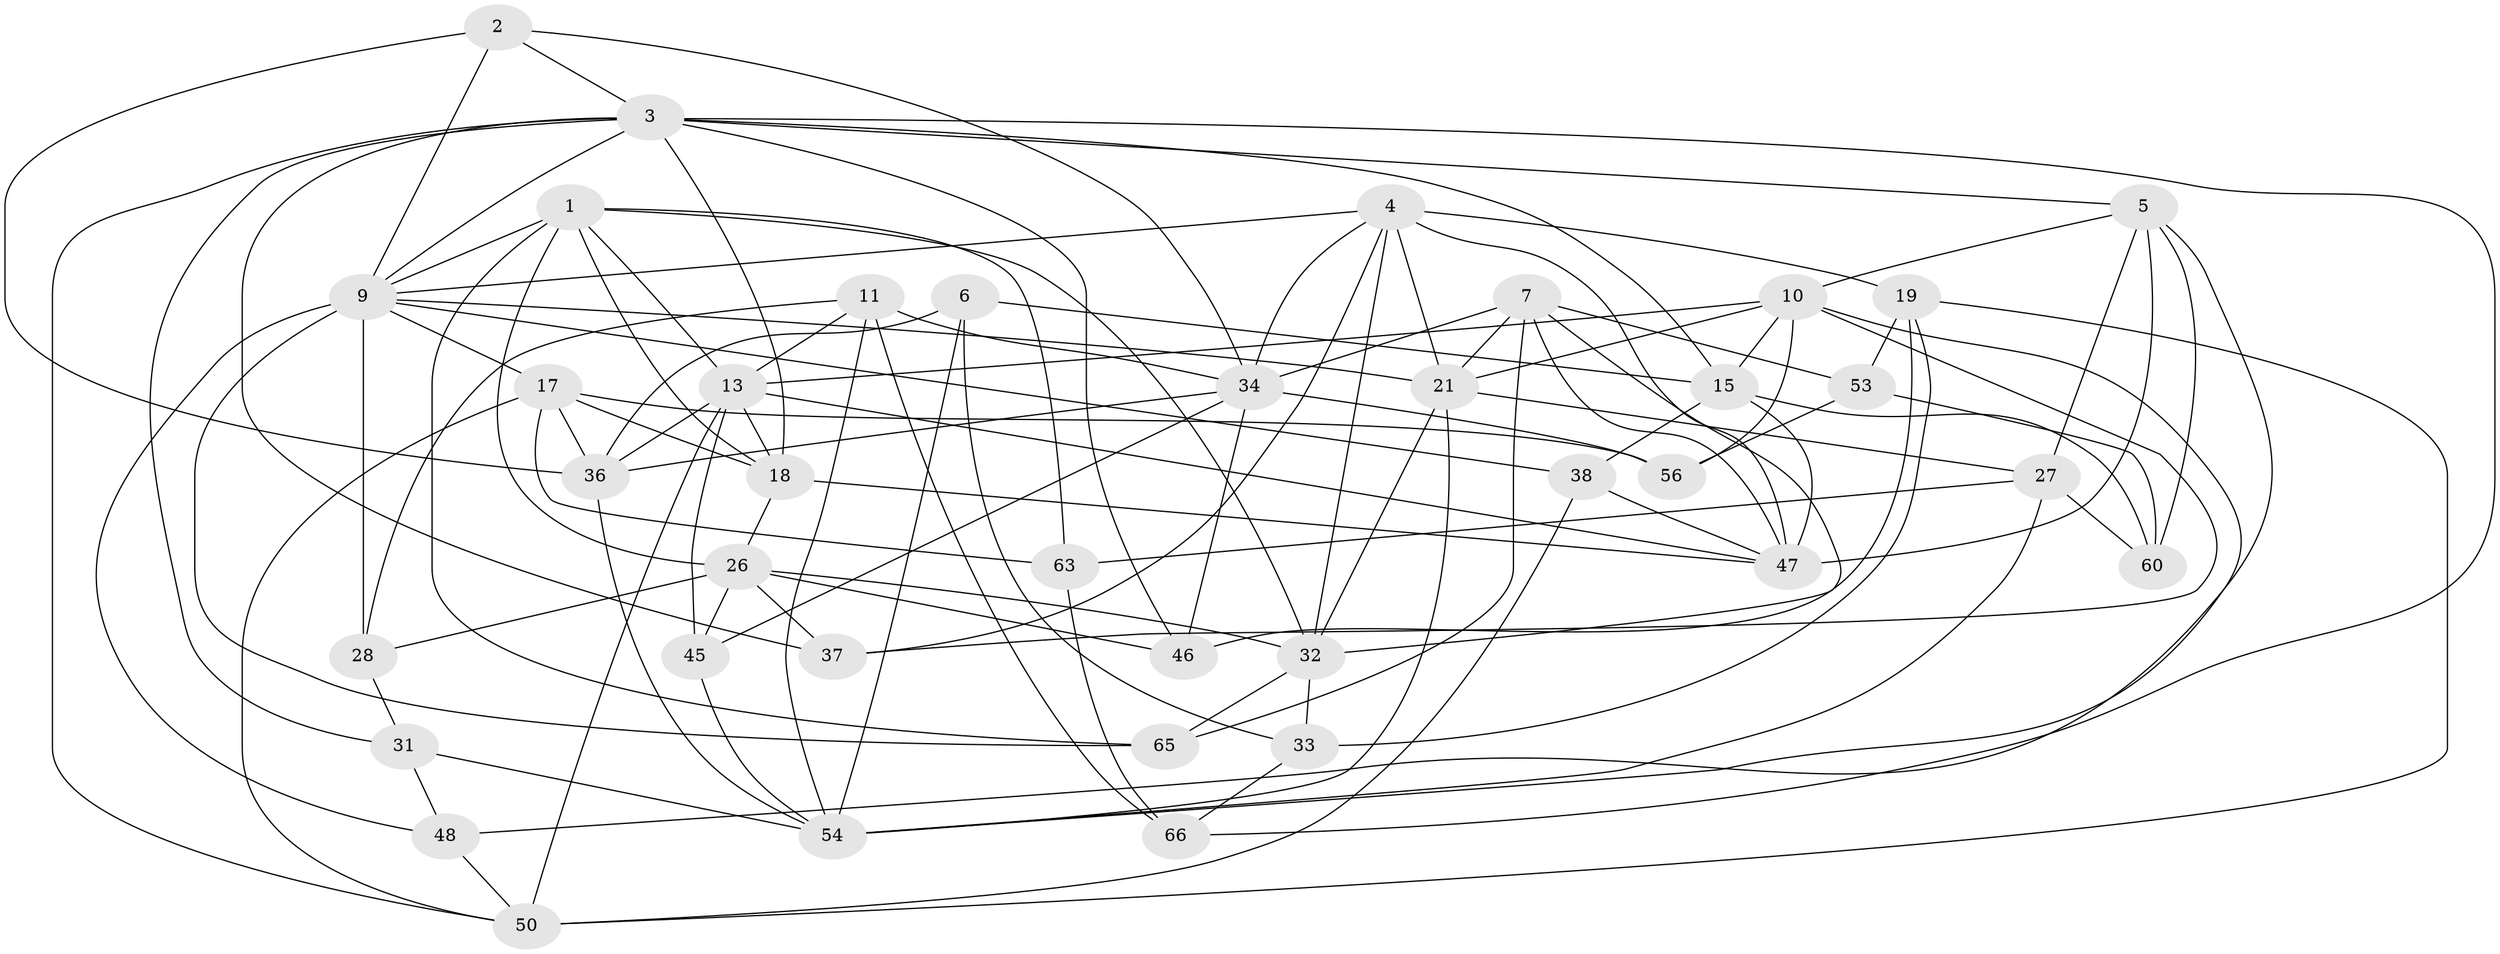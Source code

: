 // original degree distribution, {4: 1.0}
// Generated by graph-tools (version 1.1) at 2025/16/03/09/25 04:16:44]
// undirected, 38 vertices, 107 edges
graph export_dot {
graph [start="1"]
  node [color=gray90,style=filled];
  1 [super="+30+12"];
  2;
  3 [super="+22"];
  4 [super="+73+8"];
  5 [super="+74"];
  6;
  7 [super="+20"];
  9 [super="+14+35+58"];
  10 [super="+23+52"];
  11 [super="+29"];
  13 [super="+16+71"];
  15 [super="+44"];
  17 [super="+62"];
  18 [super="+25"];
  19 [super="+67"];
  21 [super="+24+55"];
  26 [super="+43"];
  27 [super="+42"];
  28;
  31;
  32 [super="+40+68"];
  33;
  34 [super="+41+39"];
  36 [super="+59"];
  37;
  38;
  45;
  46;
  47 [super="+51"];
  48;
  50 [super="+64"];
  53;
  54 [super="+57+61"];
  56;
  60;
  63;
  65;
  66;
  1 -- 65;
  1 -- 63;
  1 -- 18;
  1 -- 32;
  1 -- 26 [weight=2];
  1 -- 13;
  1 -- 9;
  2 -- 3;
  2 -- 9;
  2 -- 36;
  2 -- 34;
  3 -- 37;
  3 -- 66;
  3 -- 5;
  3 -- 46;
  3 -- 18;
  3 -- 50;
  3 -- 31;
  3 -- 9;
  3 -- 15;
  4 -- 34;
  4 -- 47;
  4 -- 19 [weight=2];
  4 -- 37;
  4 -- 32;
  4 -- 9;
  4 -- 21;
  5 -- 60;
  5 -- 48;
  5 -- 27;
  5 -- 10;
  5 -- 47;
  6 -- 33;
  6 -- 54;
  6 -- 36;
  6 -- 15;
  7 -- 53;
  7 -- 65;
  7 -- 47;
  7 -- 32;
  7 -- 34;
  7 -- 21;
  9 -- 65;
  9 -- 28;
  9 -- 38;
  9 -- 48;
  9 -- 21;
  9 -- 17;
  10 -- 21 [weight=2];
  10 -- 56;
  10 -- 15;
  10 -- 13;
  10 -- 37;
  10 -- 54;
  11 -- 28;
  11 -- 13 [weight=2];
  11 -- 66;
  11 -- 54;
  11 -- 34;
  13 -- 18;
  13 -- 50;
  13 -- 36;
  13 -- 47 [weight=2];
  13 -- 45;
  15 -- 38;
  15 -- 47;
  15 -- 60;
  17 -- 36;
  17 -- 63;
  17 -- 50;
  17 -- 56;
  17 -- 18;
  18 -- 47;
  18 -- 26;
  19 -- 33;
  19 -- 53;
  19 -- 50;
  19 -- 46;
  21 -- 32 [weight=2];
  21 -- 27 [weight=2];
  21 -- 54;
  26 -- 28;
  26 -- 37;
  26 -- 32;
  26 -- 45;
  26 -- 46;
  27 -- 60;
  27 -- 63;
  27 -- 54;
  28 -- 31;
  31 -- 48;
  31 -- 54;
  32 -- 65;
  32 -- 33;
  33 -- 66;
  34 -- 46;
  34 -- 45;
  34 -- 36;
  34 -- 56;
  36 -- 54;
  38 -- 47;
  38 -- 50;
  45 -- 54;
  48 -- 50;
  53 -- 60;
  53 -- 56;
  63 -- 66;
}
